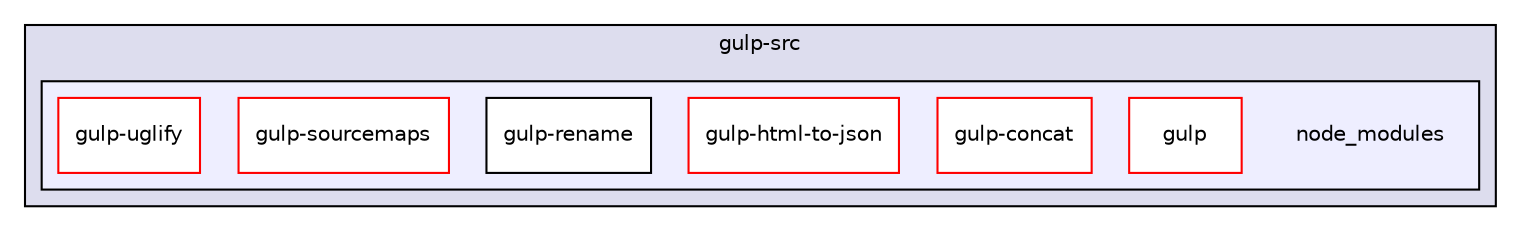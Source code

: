 digraph "gulp-src/node_modules" {
  compound=true
  node [ fontsize="10", fontname="Helvetica"];
  edge [ labelfontsize="10", labelfontname="Helvetica"];
  subgraph clusterdir_48fbec1a15b34b0d7fc912c5a8c85139 {
    graph [ bgcolor="#ddddee", pencolor="black", label="gulp-src" fontname="Helvetica", fontsize="10", URL="dir_48fbec1a15b34b0d7fc912c5a8c85139.html"]
  subgraph clusterdir_0bffc950724b645a8d9120b028596a49 {
    graph [ bgcolor="#eeeeff", pencolor="black", label="" URL="dir_0bffc950724b645a8d9120b028596a49.html"];
    dir_0bffc950724b645a8d9120b028596a49 [shape=plaintext label="node_modules"];
    dir_b3d2764b4131646836ae6fe2f99b1b31 [shape=box label="gulp" color="red" fillcolor="white" style="filled" URL="dir_b3d2764b4131646836ae6fe2f99b1b31.html"];
    dir_2412e90d87beea358ca5991fe8e0de8c [shape=box label="gulp-concat" color="red" fillcolor="white" style="filled" URL="dir_2412e90d87beea358ca5991fe8e0de8c.html"];
    dir_dcf9cc7389cfbb1e17902206216b29d8 [shape=box label="gulp-html-to-json" color="red" fillcolor="white" style="filled" URL="dir_dcf9cc7389cfbb1e17902206216b29d8.html"];
    dir_b5f0b08dd82c40689d8b22a640bbc3dd [shape=box label="gulp-rename" color="black" fillcolor="white" style="filled" URL="dir_b5f0b08dd82c40689d8b22a640bbc3dd.html"];
    dir_79be98b843d7ce361fe449b2994a6503 [shape=box label="gulp-sourcemaps" color="red" fillcolor="white" style="filled" URL="dir_79be98b843d7ce361fe449b2994a6503.html"];
    dir_8ec1c9c4aa60b30c58c2eeb1b4f341f2 [shape=box label="gulp-uglify" color="red" fillcolor="white" style="filled" URL="dir_8ec1c9c4aa60b30c58c2eeb1b4f341f2.html"];
  }
  }
}
